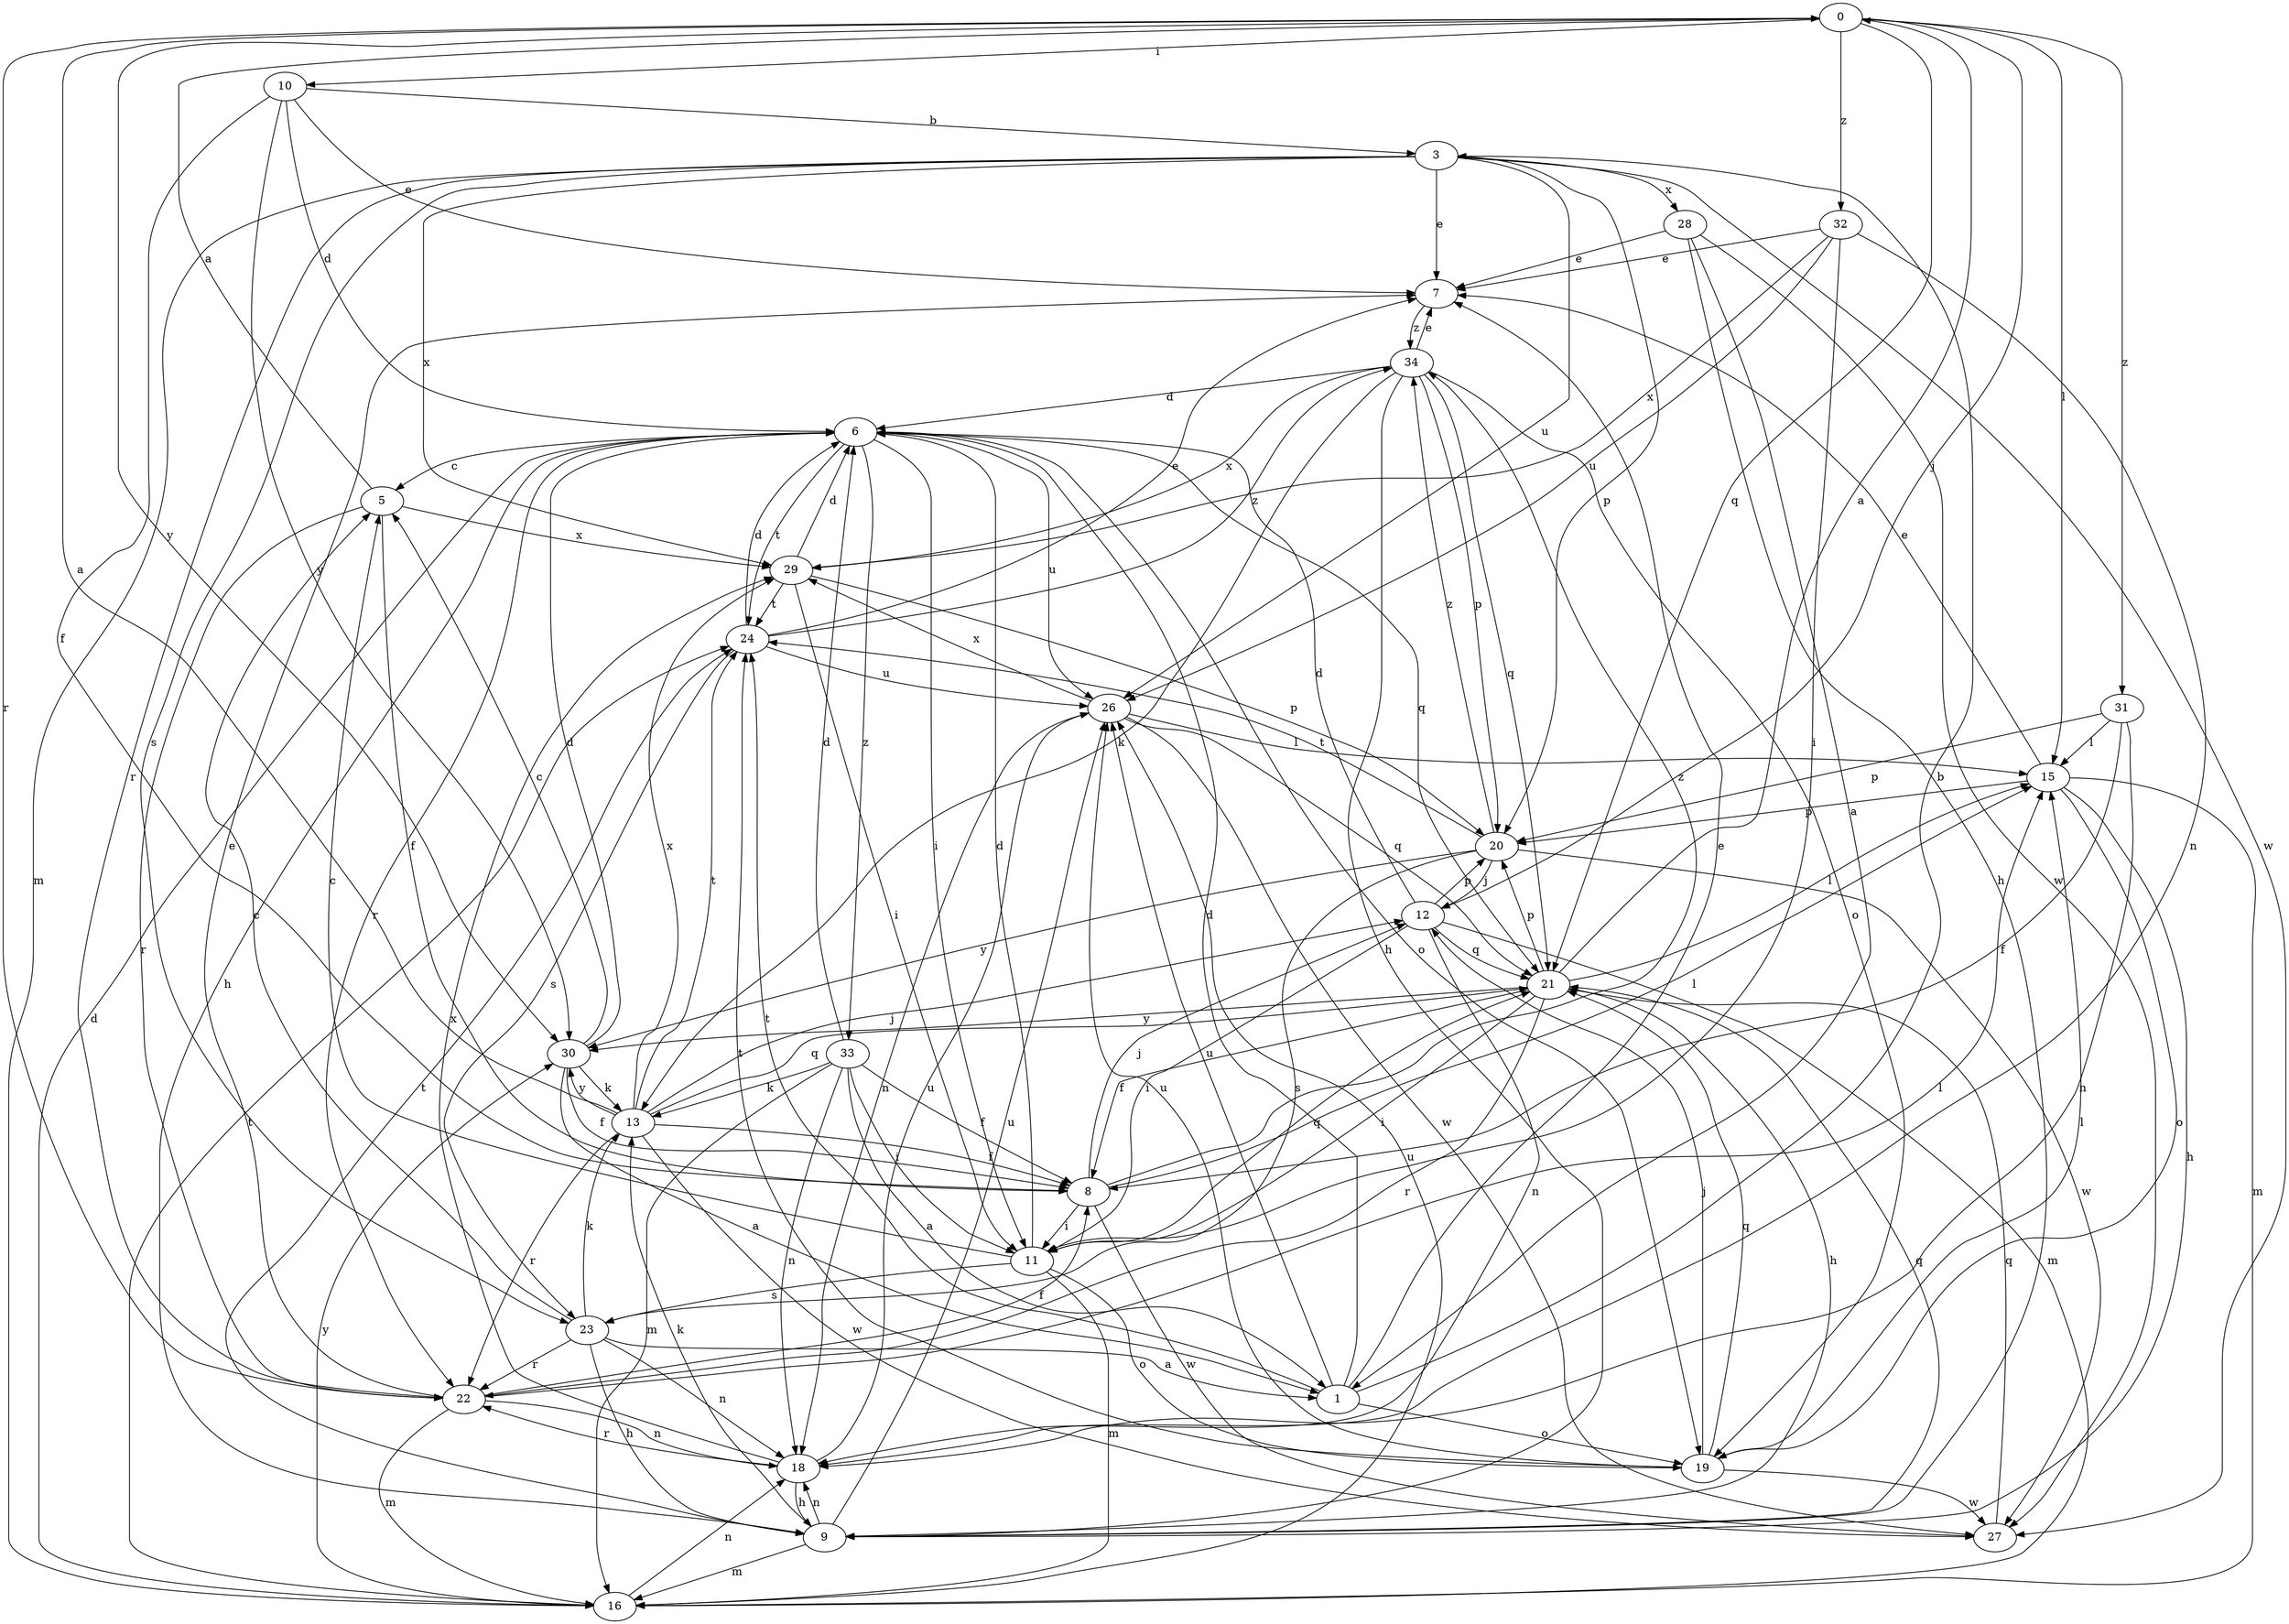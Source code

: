 strict digraph  {
0;
1;
3;
5;
6;
7;
8;
9;
10;
11;
12;
13;
15;
16;
18;
19;
20;
21;
22;
23;
24;
26;
27;
28;
29;
30;
31;
32;
33;
34;
0 -> 10  [label=i];
0 -> 12  [label=j];
0 -> 15  [label=l];
0 -> 21  [label=q];
0 -> 22  [label=r];
0 -> 30  [label=y];
0 -> 31  [label=z];
0 -> 32  [label=z];
1 -> 3  [label=b];
1 -> 6  [label=d];
1 -> 7  [label=e];
1 -> 19  [label=o];
1 -> 24  [label=t];
1 -> 26  [label=u];
3 -> 7  [label=e];
3 -> 16  [label=m];
3 -> 20  [label=p];
3 -> 22  [label=r];
3 -> 23  [label=s];
3 -> 26  [label=u];
3 -> 27  [label=w];
3 -> 28  [label=x];
3 -> 29  [label=x];
5 -> 0  [label=a];
5 -> 8  [label=f];
5 -> 22  [label=r];
5 -> 29  [label=x];
6 -> 5  [label=c];
6 -> 9  [label=h];
6 -> 11  [label=i];
6 -> 19  [label=o];
6 -> 21  [label=q];
6 -> 22  [label=r];
6 -> 24  [label=t];
6 -> 26  [label=u];
6 -> 33  [label=z];
7 -> 34  [label=z];
8 -> 11  [label=i];
8 -> 12  [label=j];
8 -> 15  [label=l];
8 -> 27  [label=w];
8 -> 34  [label=z];
9 -> 13  [label=k];
9 -> 16  [label=m];
9 -> 18  [label=n];
9 -> 21  [label=q];
9 -> 24  [label=t];
9 -> 26  [label=u];
10 -> 3  [label=b];
10 -> 6  [label=d];
10 -> 7  [label=e];
10 -> 8  [label=f];
10 -> 30  [label=y];
11 -> 5  [label=c];
11 -> 6  [label=d];
11 -> 16  [label=m];
11 -> 19  [label=o];
11 -> 21  [label=q];
11 -> 23  [label=s];
12 -> 6  [label=d];
12 -> 11  [label=i];
12 -> 16  [label=m];
12 -> 18  [label=n];
12 -> 20  [label=p];
12 -> 21  [label=q];
13 -> 0  [label=a];
13 -> 8  [label=f];
13 -> 12  [label=j];
13 -> 21  [label=q];
13 -> 22  [label=r];
13 -> 24  [label=t];
13 -> 27  [label=w];
13 -> 29  [label=x];
13 -> 30  [label=y];
15 -> 7  [label=e];
15 -> 9  [label=h];
15 -> 16  [label=m];
15 -> 19  [label=o];
15 -> 20  [label=p];
16 -> 6  [label=d];
16 -> 18  [label=n];
16 -> 24  [label=t];
16 -> 26  [label=u];
16 -> 30  [label=y];
18 -> 9  [label=h];
18 -> 22  [label=r];
18 -> 26  [label=u];
18 -> 29  [label=x];
19 -> 12  [label=j];
19 -> 15  [label=l];
19 -> 21  [label=q];
19 -> 24  [label=t];
19 -> 26  [label=u];
19 -> 27  [label=w];
20 -> 12  [label=j];
20 -> 23  [label=s];
20 -> 24  [label=t];
20 -> 27  [label=w];
20 -> 30  [label=y];
20 -> 34  [label=z];
21 -> 0  [label=a];
21 -> 8  [label=f];
21 -> 9  [label=h];
21 -> 11  [label=i];
21 -> 15  [label=l];
21 -> 20  [label=p];
21 -> 22  [label=r];
21 -> 30  [label=y];
22 -> 7  [label=e];
22 -> 8  [label=f];
22 -> 15  [label=l];
22 -> 16  [label=m];
22 -> 18  [label=n];
23 -> 1  [label=a];
23 -> 5  [label=c];
23 -> 9  [label=h];
23 -> 13  [label=k];
23 -> 18  [label=n];
23 -> 22  [label=r];
24 -> 6  [label=d];
24 -> 7  [label=e];
24 -> 23  [label=s];
24 -> 26  [label=u];
24 -> 34  [label=z];
26 -> 15  [label=l];
26 -> 18  [label=n];
26 -> 21  [label=q];
26 -> 27  [label=w];
26 -> 29  [label=x];
27 -> 21  [label=q];
28 -> 1  [label=a];
28 -> 7  [label=e];
28 -> 9  [label=h];
28 -> 27  [label=w];
29 -> 6  [label=d];
29 -> 11  [label=i];
29 -> 20  [label=p];
29 -> 24  [label=t];
30 -> 1  [label=a];
30 -> 5  [label=c];
30 -> 6  [label=d];
30 -> 8  [label=f];
30 -> 13  [label=k];
31 -> 8  [label=f];
31 -> 15  [label=l];
31 -> 18  [label=n];
31 -> 20  [label=p];
32 -> 7  [label=e];
32 -> 11  [label=i];
32 -> 18  [label=n];
32 -> 26  [label=u];
32 -> 29  [label=x];
33 -> 1  [label=a];
33 -> 6  [label=d];
33 -> 8  [label=f];
33 -> 11  [label=i];
33 -> 13  [label=k];
33 -> 16  [label=m];
33 -> 18  [label=n];
34 -> 6  [label=d];
34 -> 7  [label=e];
34 -> 9  [label=h];
34 -> 13  [label=k];
34 -> 19  [label=o];
34 -> 20  [label=p];
34 -> 21  [label=q];
34 -> 29  [label=x];
}
